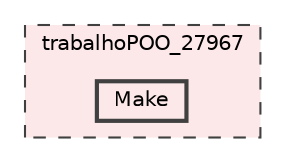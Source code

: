 digraph "D:/Aulas/POO/TP_POO_27967/trabalhoPOO_27967/Make"
{
 // LATEX_PDF_SIZE
  bgcolor="transparent";
  edge [fontname=Helvetica,fontsize=10,labelfontname=Helvetica,labelfontsize=10];
  node [fontname=Helvetica,fontsize=10,shape=box,height=0.2,width=0.4];
  compound=true
  subgraph clusterdir_2febc12c3c491208b6bb30c417a778ab {
    graph [ bgcolor="#fce8e8", pencolor="grey25", label="trabalhoPOO_27967", fontname=Helvetica,fontsize=10 style="filled,dashed", URL="dir_2febc12c3c491208b6bb30c417a778ab.html",tooltip=""]
  dir_f0ef98ec13f4ac7be5aa4acc9b78c933 [label="Make", fillcolor="#fce8e8", color="grey25", style="filled,bold", URL="dir_f0ef98ec13f4ac7be5aa4acc9b78c933.html",tooltip=""];
  }
}
